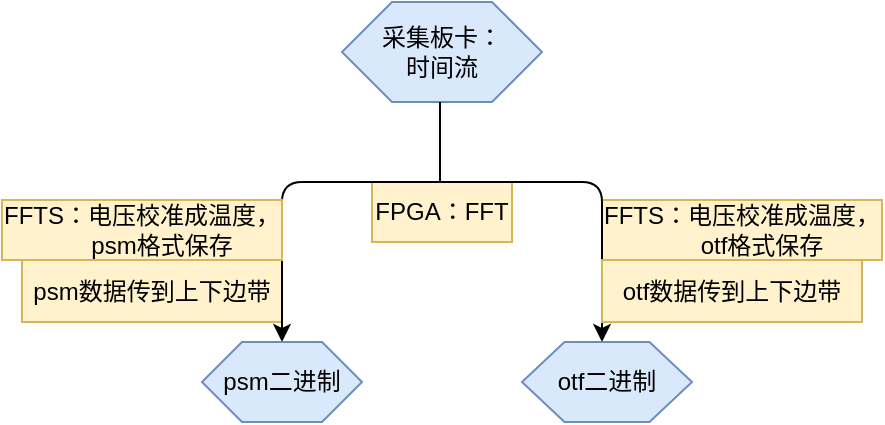 <mxfile version="12.7.1" type="github">
  <diagram id="Ri014dKLlmmZSMEglNhE" name="Page-1">
    <mxGraphModel dx="1038" dy="548" grid="1" gridSize="10" guides="1" tooltips="1" connect="1" arrows="1" fold="1" page="1" pageScale="1" pageWidth="827" pageHeight="1169" math="0" shadow="0">
      <root>
        <mxCell id="0" />
        <mxCell id="1" parent="0" />
        <mxCell id="XCFFCM36dl80IAUUJipy-6" value="采集板卡：&lt;br&gt;时间流" style="shape=hexagon;perimeter=hexagonPerimeter2;whiteSpace=wrap;html=1;fillColor=#dae8fc;strokeColor=#6c8ebf;" parent="1" vertex="1">
          <mxGeometry x="350" y="30" width="100" height="50" as="geometry" />
        </mxCell>
        <mxCell id="XCFFCM36dl80IAUUJipy-9" value="FFTS：电压校准成温度，&lt;br&gt;&amp;nbsp; &amp;nbsp; &amp;nbsp; otf格式保存" style="rounded=0;whiteSpace=wrap;html=1;fillColor=#fff2cc;strokeColor=#d6b656;" parent="1" vertex="1">
          <mxGeometry x="480" y="129" width="140" height="30" as="geometry" />
        </mxCell>
        <mxCell id="XCFFCM36dl80IAUUJipy-11" value="&lt;span style=&quot;white-space: normal&quot;&gt;FPGA：FFT&lt;/span&gt;" style="rounded=0;whiteSpace=wrap;html=1;fillColor=#fff2cc;strokeColor=#d6b656;" parent="1" vertex="1">
          <mxGeometry x="365" y="120" width="70" height="30" as="geometry" />
        </mxCell>
        <mxCell id="XCFFCM36dl80IAUUJipy-12" value="psm数据传到上下边带" style="rounded=0;whiteSpace=wrap;html=1;fillColor=#fff2cc;strokeColor=#d6b656;" parent="1" vertex="1">
          <mxGeometry x="190" y="159" width="130" height="31" as="geometry" />
        </mxCell>
        <mxCell id="XCFFCM36dl80IAUUJipy-15" value="" style="endArrow=none;html=1;" parent="1" edge="1">
          <mxGeometry width="50" height="50" relative="1" as="geometry">
            <mxPoint x="399" y="120" as="sourcePoint" />
            <mxPoint x="399" y="80" as="targetPoint" />
          </mxGeometry>
        </mxCell>
        <mxCell id="XCFFCM36dl80IAUUJipy-18" value="" style="endArrow=classic;html=1;" parent="1" edge="1">
          <mxGeometry width="50" height="50" relative="1" as="geometry">
            <mxPoint x="400" y="120" as="sourcePoint" />
            <mxPoint x="480" y="200" as="targetPoint" />
            <Array as="points">
              <mxPoint x="480" y="120" />
            </Array>
          </mxGeometry>
        </mxCell>
        <mxCell id="XCFFCM36dl80IAUUJipy-20" value="" style="endArrow=classic;html=1;" parent="1" edge="1">
          <mxGeometry width="50" height="50" relative="1" as="geometry">
            <mxPoint x="400" y="120" as="sourcePoint" />
            <mxPoint x="320" y="200" as="targetPoint" />
            <Array as="points">
              <mxPoint x="320" y="120" />
            </Array>
          </mxGeometry>
        </mxCell>
        <mxCell id="XCFFCM36dl80IAUUJipy-21" value="FFTS：电压校准成温度，&lt;br&gt;&amp;nbsp; &amp;nbsp; &amp;nbsp; psm格式保存" style="rounded=0;whiteSpace=wrap;html=1;fillColor=#fff2cc;strokeColor=#d6b656;" parent="1" vertex="1">
          <mxGeometry x="180" y="129" width="140" height="30" as="geometry" />
        </mxCell>
        <mxCell id="XCFFCM36dl80IAUUJipy-22" value="otf数据传到上下边带" style="rounded=0;whiteSpace=wrap;html=1;fillColor=#fff2cc;strokeColor=#d6b656;" parent="1" vertex="1">
          <mxGeometry x="480" y="159" width="130" height="31" as="geometry" />
        </mxCell>
        <mxCell id="XCFFCM36dl80IAUUJipy-23" value="otf二进制" style="shape=hexagon;perimeter=hexagonPerimeter2;whiteSpace=wrap;html=1;fillColor=#dae8fc;strokeColor=#6c8ebf;" parent="1" vertex="1">
          <mxGeometry x="440" y="200" width="85" height="40" as="geometry" />
        </mxCell>
        <mxCell id="XCFFCM36dl80IAUUJipy-24" value="psm二进制" style="shape=hexagon;perimeter=hexagonPerimeter2;whiteSpace=wrap;html=1;fillColor=#dae8fc;strokeColor=#6c8ebf;" parent="1" vertex="1">
          <mxGeometry x="280" y="200" width="80" height="40" as="geometry" />
        </mxCell>
      </root>
    </mxGraphModel>
  </diagram>
</mxfile>
